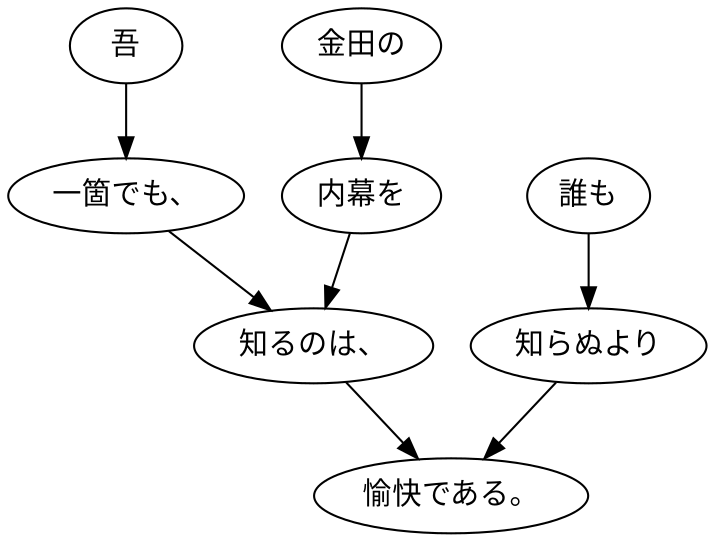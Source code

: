 digraph graph1811 {
	node0 [label="吾"];
	node1 [label="一箇でも、"];
	node2 [label="金田の"];
	node3 [label="内幕を"];
	node4 [label="知るのは、"];
	node5 [label="誰も"];
	node6 [label="知らぬより"];
	node7 [label="愉快である。"];
	node0 -> node1;
	node1 -> node4;
	node2 -> node3;
	node3 -> node4;
	node4 -> node7;
	node5 -> node6;
	node6 -> node7;
}
